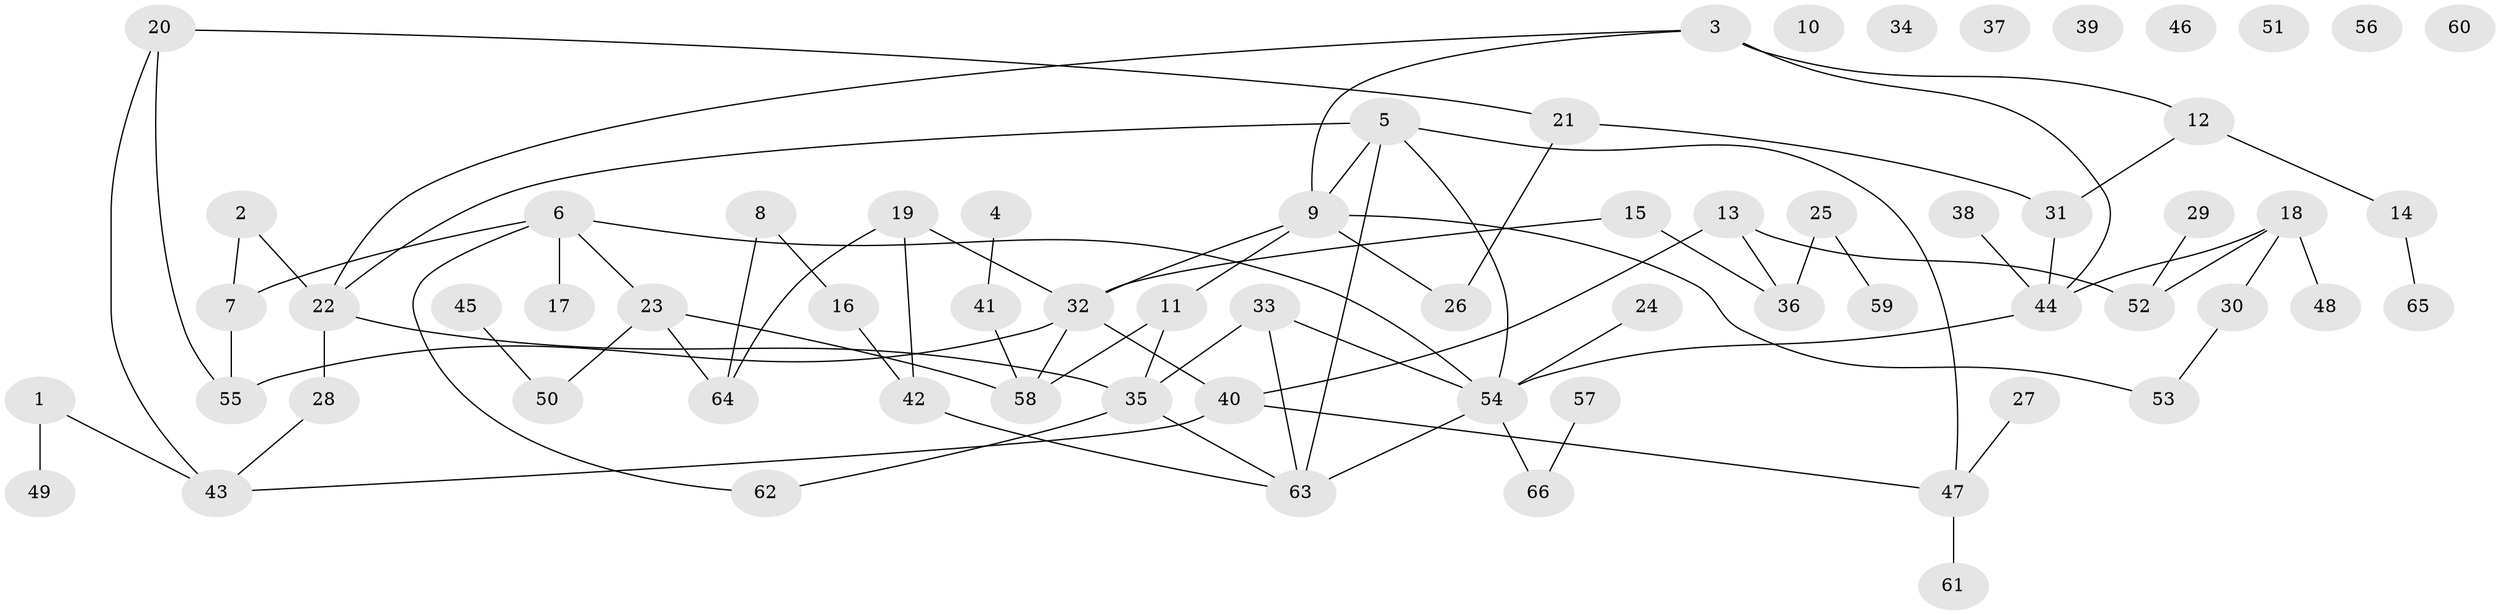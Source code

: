 // Generated by graph-tools (version 1.1) at 2025/39/03/09/25 04:39:25]
// undirected, 66 vertices, 81 edges
graph export_dot {
graph [start="1"]
  node [color=gray90,style=filled];
  1;
  2;
  3;
  4;
  5;
  6;
  7;
  8;
  9;
  10;
  11;
  12;
  13;
  14;
  15;
  16;
  17;
  18;
  19;
  20;
  21;
  22;
  23;
  24;
  25;
  26;
  27;
  28;
  29;
  30;
  31;
  32;
  33;
  34;
  35;
  36;
  37;
  38;
  39;
  40;
  41;
  42;
  43;
  44;
  45;
  46;
  47;
  48;
  49;
  50;
  51;
  52;
  53;
  54;
  55;
  56;
  57;
  58;
  59;
  60;
  61;
  62;
  63;
  64;
  65;
  66;
  1 -- 43;
  1 -- 49;
  2 -- 7;
  2 -- 22;
  3 -- 9;
  3 -- 12;
  3 -- 22;
  3 -- 44;
  4 -- 41;
  5 -- 9;
  5 -- 22;
  5 -- 47;
  5 -- 54;
  5 -- 63;
  6 -- 7;
  6 -- 17;
  6 -- 23;
  6 -- 54;
  6 -- 62;
  7 -- 55;
  8 -- 16;
  8 -- 64;
  9 -- 11;
  9 -- 26;
  9 -- 32;
  9 -- 53;
  11 -- 35;
  11 -- 58;
  12 -- 14;
  12 -- 31;
  13 -- 36;
  13 -- 40;
  13 -- 52;
  14 -- 65;
  15 -- 32;
  15 -- 36;
  16 -- 42;
  18 -- 30;
  18 -- 44;
  18 -- 48;
  18 -- 52;
  19 -- 32;
  19 -- 42;
  19 -- 64;
  20 -- 21;
  20 -- 43;
  20 -- 55;
  21 -- 26;
  21 -- 31;
  22 -- 28;
  22 -- 35;
  23 -- 50;
  23 -- 58;
  23 -- 64;
  24 -- 54;
  25 -- 36;
  25 -- 59;
  27 -- 47;
  28 -- 43;
  29 -- 52;
  30 -- 53;
  31 -- 44;
  32 -- 40;
  32 -- 55;
  32 -- 58;
  33 -- 35;
  33 -- 54;
  33 -- 63;
  35 -- 62;
  35 -- 63;
  38 -- 44;
  40 -- 43;
  40 -- 47;
  41 -- 58;
  42 -- 63;
  44 -- 54;
  45 -- 50;
  47 -- 61;
  54 -- 63;
  54 -- 66;
  57 -- 66;
}
